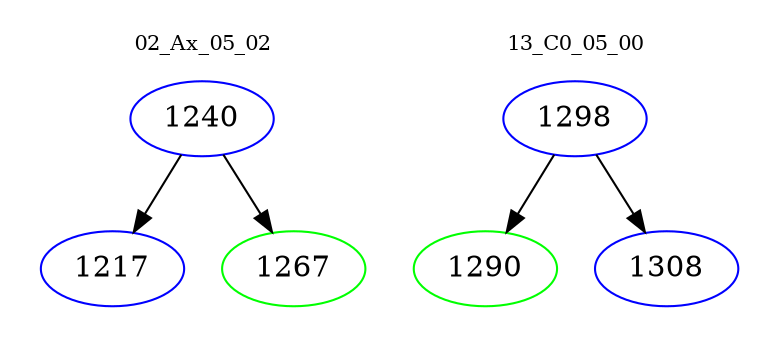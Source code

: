 digraph{
subgraph cluster_0 {
color = white
label = "02_Ax_05_02";
fontsize=10;
T0_1240 [label="1240", color="blue"]
T0_1240 -> T0_1217 [color="black"]
T0_1217 [label="1217", color="blue"]
T0_1240 -> T0_1267 [color="black"]
T0_1267 [label="1267", color="green"]
}
subgraph cluster_1 {
color = white
label = "13_C0_05_00";
fontsize=10;
T1_1298 [label="1298", color="blue"]
T1_1298 -> T1_1290 [color="black"]
T1_1290 [label="1290", color="green"]
T1_1298 -> T1_1308 [color="black"]
T1_1308 [label="1308", color="blue"]
}
}
